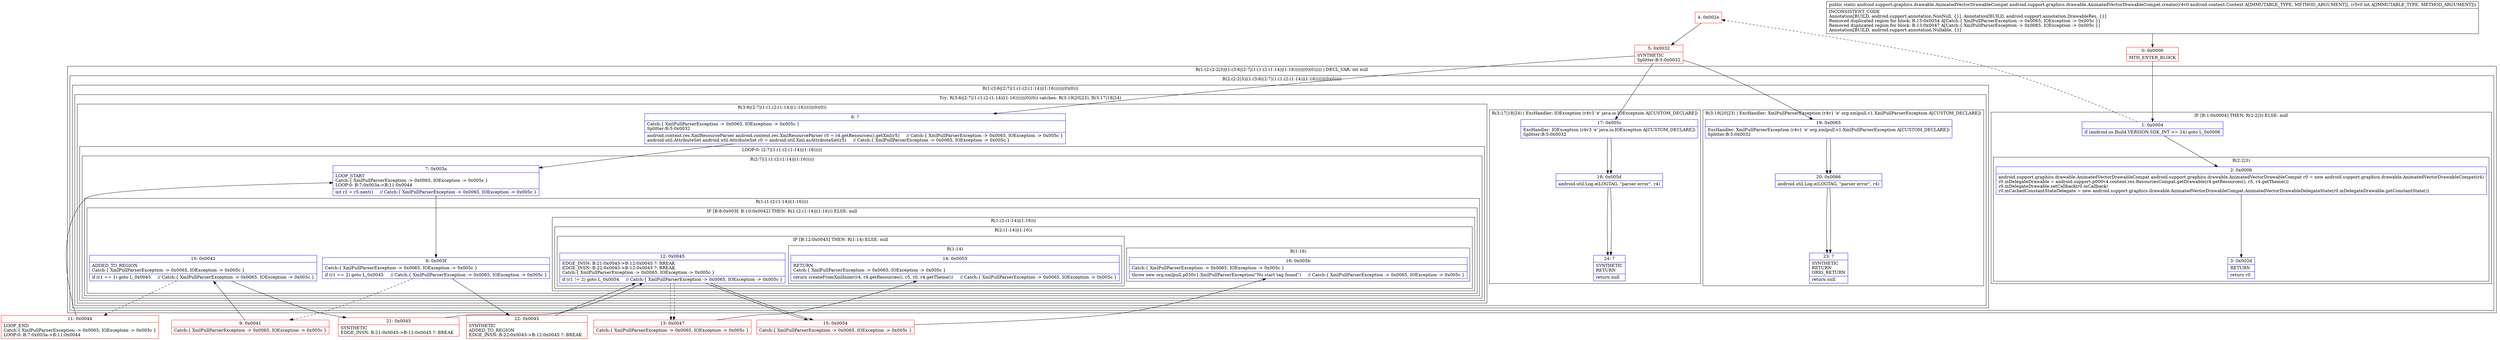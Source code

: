 digraph "CFG forandroid.support.graphics.drawable.AnimatedVectorDrawableCompat.create(Landroid\/content\/Context;I)Landroid\/support\/graphics\/drawable\/AnimatedVectorDrawableCompat;" {
subgraph cluster_Region_2095107741 {
label = "R(1:(2:(2:2|3)|(1:(3:6|(2:7|(1:(1:(2:(1:14)|(1:16)))))|(0)(0))))) | DECL_VAR: int null\l";
node [shape=record,color=blue];
subgraph cluster_Region_1673888833 {
label = "R(2:(2:2|3)|(1:(3:6|(2:7|(1:(1:(2:(1:14)|(1:16)))))|(0)(0))))";
node [shape=record,color=blue];
subgraph cluster_IfRegion_1589126334 {
label = "IF [B:1:0x0004] THEN: R(2:2|3) ELSE: null";
node [shape=record,color=blue];
Node_1 [shape=record,label="{1\:\ 0x0004|if (android.os.Build.VERSION.SDK_INT \>= 24) goto L_0x0006\l}"];
subgraph cluster_Region_1361351698 {
label = "R(2:2|3)";
node [shape=record,color=blue];
Node_2 [shape=record,label="{2\:\ 0x0006|android.support.graphics.drawable.AnimatedVectorDrawableCompat android.support.graphics.drawable.AnimatedVectorDrawableCompat r0 = new android.support.graphics.drawable.AnimatedVectorDrawableCompat(r4)\lr0.mDelegateDrawable = android.support.p000v4.content.res.ResourcesCompat.getDrawable(r4.getResources(), r5, r4.getTheme())\lr0.mDelegateDrawable.setCallback(r0.mCallback)\lr0.mCachedConstantStateDelegate = new android.support.graphics.drawable.AnimatedVectorDrawableCompat.AnimatedVectorDrawableDelegateState(r0.mDelegateDrawable.getConstantState())\l}"];
Node_3 [shape=record,label="{3\:\ 0x002d|RETURN\l|return r0\l}"];
}
}
subgraph cluster_Region_1084913620 {
label = "R(1:(3:6|(2:7|(1:(1:(2:(1:14)|(1:16)))))|(0)(0)))";
node [shape=record,color=blue];
subgraph cluster_TryCatchRegion_977587578 {
label = "Try: R(3:6|(2:7|(1:(1:(2:(1:14)|(1:16)))))|(0)(0)) catches: R(3:19|20|23), R(3:17|18|24)";
node [shape=record,color=blue];
subgraph cluster_Region_204729480 {
label = "R(3:6|(2:7|(1:(1:(2:(1:14)|(1:16)))))|(0)(0))";
node [shape=record,color=blue];
Node_6 [shape=record,label="{6\:\ ?|Catch:\{ XmlPullParserException \-\> 0x0065, IOException \-\> 0x005c \}\lSplitter:B:5:0x0032\l|android.content.res.XmlResourceParser android.content.res.XmlResourceParser r5 = r4.getResources().getXml(r5)     \/\/ Catch:\{ XmlPullParserException \-\> 0x0065, IOException \-\> 0x005c \}\landroid.util.AttributeSet android.util.AttributeSet r0 = android.util.Xml.asAttributeSet(r5)     \/\/ Catch:\{ XmlPullParserException \-\> 0x0065, IOException \-\> 0x005c \}\l}"];
subgraph cluster_LoopRegion_1970053631 {
label = "LOOP:0: (2:7|(1:(1:(2:(1:14)|(1:16)))))";
node [shape=record,color=blue];
subgraph cluster_Region_325049425 {
label = "R(2:7|(1:(1:(2:(1:14)|(1:16)))))";
node [shape=record,color=blue];
Node_7 [shape=record,label="{7\:\ 0x003a|LOOP_START\lCatch:\{ XmlPullParserException \-\> 0x0065, IOException \-\> 0x005c \}\lLOOP:0: B:7:0x003a\-\>B:11:0x0044\l|int r1 = r5.next()     \/\/ Catch:\{ XmlPullParserException \-\> 0x0065, IOException \-\> 0x005c \}\l}"];
subgraph cluster_Region_1794045496 {
label = "R(1:(1:(2:(1:14)|(1:16))))";
node [shape=record,color=blue];
subgraph cluster_IfRegion_282613595 {
label = "IF [B:8:0x003f, B:10:0x0042] THEN: R(1:(2:(1:14)|(1:16))) ELSE: null";
node [shape=record,color=blue];
Node_8 [shape=record,label="{8\:\ 0x003f|Catch:\{ XmlPullParserException \-\> 0x0065, IOException \-\> 0x005c \}\l|if (r1 == 2) goto L_0x0045     \/\/ Catch:\{ XmlPullParserException \-\> 0x0065, IOException \-\> 0x005c \}\l}"];
Node_10 [shape=record,label="{10\:\ 0x0042|ADDED_TO_REGION\lCatch:\{ XmlPullParserException \-\> 0x0065, IOException \-\> 0x005c \}\l|if (r1 == 1) goto L_0x0045     \/\/ Catch:\{ XmlPullParserException \-\> 0x0065, IOException \-\> 0x005c \}\l}"];
subgraph cluster_Region_2045323366 {
label = "R(1:(2:(1:14)|(1:16)))";
node [shape=record,color=blue];
subgraph cluster_Region_1708787004 {
label = "R(2:(1:14)|(1:16))";
node [shape=record,color=blue];
subgraph cluster_IfRegion_52215396 {
label = "IF [B:12:0x0045] THEN: R(1:14) ELSE: null";
node [shape=record,color=blue];
Node_12 [shape=record,label="{12\:\ 0x0045|EDGE_INSN: B:21:0x0045\-\>B:12:0x0045 ?: BREAK  \lEDGE_INSN: B:22:0x0045\-\>B:12:0x0045 ?: BREAK  \lCatch:\{ XmlPullParserException \-\> 0x0065, IOException \-\> 0x005c \}\l|if (r1 != 2) goto L_0x0054     \/\/ Catch:\{ XmlPullParserException \-\> 0x0065, IOException \-\> 0x005c \}\l}"];
subgraph cluster_Region_1931057616 {
label = "R(1:14)";
node [shape=record,color=blue];
Node_14 [shape=record,label="{14\:\ 0x0053|RETURN\lCatch:\{ XmlPullParserException \-\> 0x0065, IOException \-\> 0x005c \}\l|return createFromXmlInner(r4, r4.getResources(), r5, r0, r4.getTheme())     \/\/ Catch:\{ XmlPullParserException \-\> 0x0065, IOException \-\> 0x005c \}\l}"];
}
}
subgraph cluster_Region_1965630241 {
label = "R(1:16)";
node [shape=record,color=blue];
Node_16 [shape=record,label="{16\:\ 0x005b|Catch:\{ XmlPullParserException \-\> 0x0065, IOException \-\> 0x005c \}\l|throw new org.xmlpull.p030v1.XmlPullParserException(\"No start tag found\")     \/\/ Catch:\{ XmlPullParserException \-\> 0x0065, IOException \-\> 0x005c \}\l}"];
}
}
}
}
}
}
}
subgraph cluster_IfRegion_1858885378 {
label = "IF [B:12:0x0045] THEN: R(0) ELSE: R(0)";
node [shape=record,color=blue];
Node_12 [shape=record,label="{12\:\ 0x0045|EDGE_INSN: B:21:0x0045\-\>B:12:0x0045 ?: BREAK  \lEDGE_INSN: B:22:0x0045\-\>B:12:0x0045 ?: BREAK  \lCatch:\{ XmlPullParserException \-\> 0x0065, IOException \-\> 0x005c \}\l|if (r1 != 2) goto L_0x0054     \/\/ Catch:\{ XmlPullParserException \-\> 0x0065, IOException \-\> 0x005c \}\l}"];
subgraph cluster_Region_1760248970 {
label = "R(0)";
node [shape=record,color=blue];
}
subgraph cluster_Region_1492249577 {
label = "R(0)";
node [shape=record,color=blue];
}
}
}
subgraph cluster_Region_1832384046 {
label = "R(3:19|20|23) | ExcHandler: XmlPullParserException (r4v1 'e' org.xmlpull.v1.XmlPullParserException A[CUSTOM_DECLARE])\l";
node [shape=record,color=blue];
Node_19 [shape=record,label="{19\:\ 0x0065|ExcHandler: XmlPullParserException (r4v1 'e' org.xmlpull.v1.XmlPullParserException A[CUSTOM_DECLARE])\lSplitter:B:5:0x0032\l}"];
Node_20 [shape=record,label="{20\:\ 0x0066|android.util.Log.e(LOGTAG, \"parser error\", r4)\l}"];
Node_23 [shape=record,label="{23\:\ ?|SYNTHETIC\lRETURN\lORIG_RETURN\l|return null\l}"];
}
subgraph cluster_Region_1362878594 {
label = "R(3:17|18|24) | ExcHandler: IOException (r4v3 'e' java.io.IOException A[CUSTOM_DECLARE])\l";
node [shape=record,color=blue];
Node_17 [shape=record,label="{17\:\ 0x005c|ExcHandler: IOException (r4v3 'e' java.io.IOException A[CUSTOM_DECLARE])\lSplitter:B:5:0x0032\l}"];
Node_18 [shape=record,label="{18\:\ 0x005d|android.util.Log.e(LOGTAG, \"parser error\", r4)\l}"];
Node_24 [shape=record,label="{24\:\ ?|SYNTHETIC\lRETURN\l|return null\l}"];
}
}
}
}
}
subgraph cluster_Region_1832384046 {
label = "R(3:19|20|23) | ExcHandler: XmlPullParserException (r4v1 'e' org.xmlpull.v1.XmlPullParserException A[CUSTOM_DECLARE])\l";
node [shape=record,color=blue];
Node_19 [shape=record,label="{19\:\ 0x0065|ExcHandler: XmlPullParserException (r4v1 'e' org.xmlpull.v1.XmlPullParserException A[CUSTOM_DECLARE])\lSplitter:B:5:0x0032\l}"];
Node_20 [shape=record,label="{20\:\ 0x0066|android.util.Log.e(LOGTAG, \"parser error\", r4)\l}"];
Node_23 [shape=record,label="{23\:\ ?|SYNTHETIC\lRETURN\lORIG_RETURN\l|return null\l}"];
}
subgraph cluster_Region_1362878594 {
label = "R(3:17|18|24) | ExcHandler: IOException (r4v3 'e' java.io.IOException A[CUSTOM_DECLARE])\l";
node [shape=record,color=blue];
Node_17 [shape=record,label="{17\:\ 0x005c|ExcHandler: IOException (r4v3 'e' java.io.IOException A[CUSTOM_DECLARE])\lSplitter:B:5:0x0032\l}"];
Node_18 [shape=record,label="{18\:\ 0x005d|android.util.Log.e(LOGTAG, \"parser error\", r4)\l}"];
Node_24 [shape=record,label="{24\:\ ?|SYNTHETIC\lRETURN\l|return null\l}"];
}
Node_0 [shape=record,color=red,label="{0\:\ 0x0000|MTH_ENTER_BLOCK\l}"];
Node_4 [shape=record,color=red,label="{4\:\ 0x002e}"];
Node_5 [shape=record,color=red,label="{5\:\ 0x0032|SYNTHETIC\lSplitter:B:5:0x0032\l}"];
Node_9 [shape=record,color=red,label="{9\:\ 0x0041|Catch:\{ XmlPullParserException \-\> 0x0065, IOException \-\> 0x005c \}\l}"];
Node_11 [shape=record,color=red,label="{11\:\ 0x0044|LOOP_END\lCatch:\{ XmlPullParserException \-\> 0x0065, IOException \-\> 0x005c \}\lLOOP:0: B:7:0x003a\-\>B:11:0x0044\l}"];
Node_13 [shape=record,color=red,label="{13\:\ 0x0047|Catch:\{ XmlPullParserException \-\> 0x0065, IOException \-\> 0x005c \}\l}"];
Node_15 [shape=record,color=red,label="{15\:\ 0x0054|Catch:\{ XmlPullParserException \-\> 0x0065, IOException \-\> 0x005c \}\l}"];
Node_21 [shape=record,color=red,label="{21\:\ 0x0045|SYNTHETIC\lEDGE_INSN: B:21:0x0045\-\>B:12:0x0045 ?: BREAK  \l}"];
Node_22 [shape=record,color=red,label="{22\:\ 0x0045|SYNTHETIC\lADDED_TO_REGION\lEDGE_INSN: B:22:0x0045\-\>B:12:0x0045 ?: BREAK  \l}"];
MethodNode[shape=record,label="{public static android.support.graphics.drawable.AnimatedVectorDrawableCompat android.support.graphics.drawable.AnimatedVectorDrawableCompat.create((r4v0 android.content.Context A[IMMUTABLE_TYPE, METHOD_ARGUMENT]), (r5v0 int A[IMMUTABLE_TYPE, METHOD_ARGUMENT]))  | INCONSISTENT_CODE\lAnnotation[BUILD, android.support.annotation.NonNull, \{\}], Annotation[BUILD, android.support.annotation.DrawableRes, \{\}]\lRemoved duplicated region for block: B:15:0x0054 A[Catch:\{ XmlPullParserException \-\> 0x0065, IOException \-\> 0x005c \}]\lRemoved duplicated region for block: B:13:0x0047 A[Catch:\{ XmlPullParserException \-\> 0x0065, IOException \-\> 0x005c \}]\lAnnotation[BUILD, android.support.annotation.Nullable, \{\}]\l}"];
MethodNode -> Node_0;
Node_1 -> Node_2;
Node_1 -> Node_4[style=dashed];
Node_2 -> Node_3;
Node_6 -> Node_7;
Node_7 -> Node_8;
Node_8 -> Node_9[style=dashed];
Node_8 -> Node_22;
Node_10 -> Node_11[style=dashed];
Node_10 -> Node_21;
Node_12 -> Node_13[style=dashed];
Node_12 -> Node_15;
Node_12 -> Node_13[style=dashed];
Node_12 -> Node_15;
Node_19 -> Node_20;
Node_20 -> Node_23;
Node_17 -> Node_18;
Node_18 -> Node_24;
Node_19 -> Node_20;
Node_20 -> Node_23;
Node_17 -> Node_18;
Node_18 -> Node_24;
Node_0 -> Node_1;
Node_4 -> Node_5;
Node_5 -> Node_6;
Node_5 -> Node_19;
Node_5 -> Node_17;
Node_9 -> Node_10;
Node_11 -> Node_7;
Node_13 -> Node_14;
Node_15 -> Node_16;
Node_21 -> Node_12;
Node_22 -> Node_12;
}


